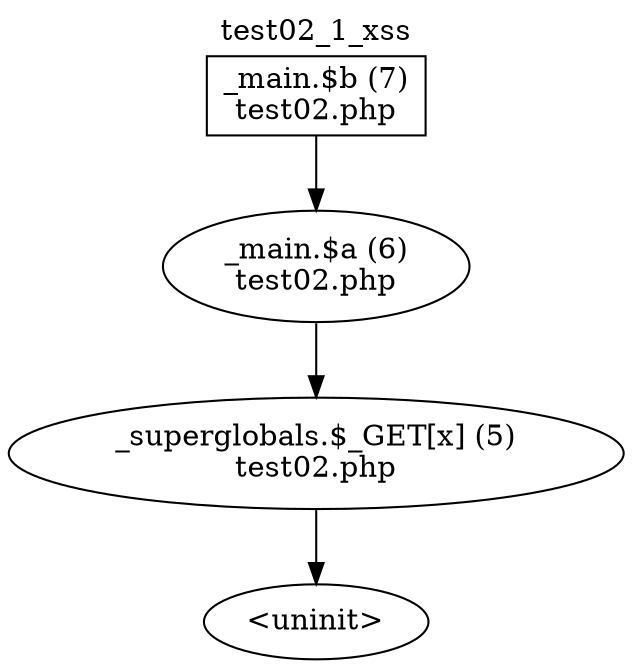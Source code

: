 digraph cfg {
  label="test02_1_xss";
  labelloc=t;
  n1 [shape=box, label="_main.$b (7)\ntest02.php"];
  n2 [shape=ellipse, label="_main.$a (6)\ntest02.php"];
  n3 [shape=ellipse, label="_superglobals.$_GET[x] (5)\ntest02.php"];
  n4 [shape=ellipse, label="<uninit>"];
  n1 -> n2;
  n2 -> n3;
  n3 -> n4;
}
